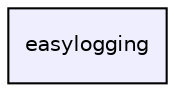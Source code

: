digraph "easylogging" {
  compound=true
  node [ fontsize="10", fontname="Helvetica"];
  edge [ labelfontsize="10", labelfontname="Helvetica"];
  dir_db5fcf6b32ae2f71079f60c74688e44a [shape=box, label="easylogging", style="filled", fillcolor="#eeeeff", pencolor="black", URL="dir_db5fcf6b32ae2f71079f60c74688e44a.html"];
}
